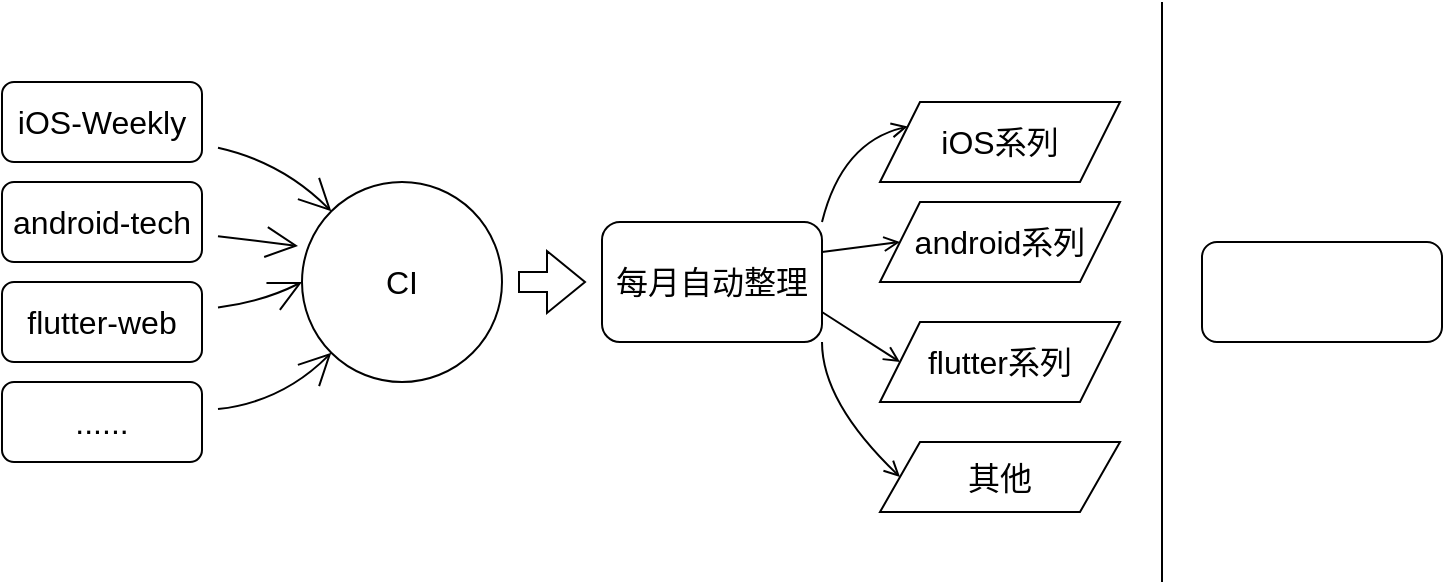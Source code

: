 <mxfile version="20.7.4" type="github"><diagram id="8Ll88vAG64B_30g3c1Fw" name="第 1 页"><mxGraphModel dx="1434" dy="736" grid="1" gridSize="10" guides="1" tooltips="1" connect="1" arrows="1" fold="1" page="1" pageScale="1" pageWidth="1200" pageHeight="600" math="0" shadow="0"><root><mxCell id="0"/><mxCell id="1" parent="0"/><mxCell id="mm5lNdN80OMC59J0B6N4-8" style="edgeStyle=none;curved=1;rounded=0;orthogonalLoop=1;jettySize=auto;html=1;entryX=0;entryY=0;entryDx=0;entryDy=0;fontSize=12;endArrow=open;startSize=14;endSize=14;sourcePerimeterSpacing=8;targetPerimeterSpacing=8;" edge="1" parent="1" source="mm5lNdN80OMC59J0B6N4-1" target="mm5lNdN80OMC59J0B6N4-4"><mxGeometry relative="1" as="geometry"><Array as="points"><mxPoint x="390" y="180"/></Array></mxGeometry></mxCell><mxCell id="mm5lNdN80OMC59J0B6N4-1" value="iOS-Weekly" style="rounded=1;whiteSpace=wrap;html=1;fontSize=16;" vertex="1" parent="1"><mxGeometry x="250" y="140" width="100" height="40" as="geometry"/></mxCell><mxCell id="mm5lNdN80OMC59J0B6N4-9" style="edgeStyle=none;curved=1;rounded=0;orthogonalLoop=1;jettySize=auto;html=1;entryX=-0.02;entryY=0.32;entryDx=0;entryDy=0;entryPerimeter=0;fontSize=12;endArrow=open;startSize=14;endSize=14;sourcePerimeterSpacing=8;targetPerimeterSpacing=8;" edge="1" parent="1" source="mm5lNdN80OMC59J0B6N4-2" target="mm5lNdN80OMC59J0B6N4-4"><mxGeometry relative="1" as="geometry"/></mxCell><mxCell id="mm5lNdN80OMC59J0B6N4-2" value="android-tech" style="rounded=1;whiteSpace=wrap;html=1;fontSize=16;" vertex="1" parent="1"><mxGeometry x="250" y="190" width="100" height="40" as="geometry"/></mxCell><mxCell id="mm5lNdN80OMC59J0B6N4-10" style="edgeStyle=none;curved=1;rounded=0;orthogonalLoop=1;jettySize=auto;html=1;entryX=0;entryY=0.5;entryDx=0;entryDy=0;fontSize=12;endArrow=open;startSize=14;endSize=14;sourcePerimeterSpacing=8;targetPerimeterSpacing=8;" edge="1" parent="1" source="mm5lNdN80OMC59J0B6N4-3" target="mm5lNdN80OMC59J0B6N4-4"><mxGeometry relative="1" as="geometry"><Array as="points"><mxPoint x="380" y="250"/></Array></mxGeometry></mxCell><mxCell id="mm5lNdN80OMC59J0B6N4-3" value="flutter-web" style="rounded=1;whiteSpace=wrap;html=1;fontSize=16;" vertex="1" parent="1"><mxGeometry x="250" y="240" width="100" height="40" as="geometry"/></mxCell><mxCell id="mm5lNdN80OMC59J0B6N4-18" value="" style="edgeStyle=none;curved=1;rounded=0;orthogonalLoop=1;jettySize=auto;html=1;fontSize=12;endArrow=open;sourcePerimeterSpacing=8;targetPerimeterSpacing=8;shape=flexArrow;" edge="1" parent="1" source="mm5lNdN80OMC59J0B6N4-4" target="mm5lNdN80OMC59J0B6N4-12"><mxGeometry relative="1" as="geometry"/></mxCell><mxCell id="mm5lNdN80OMC59J0B6N4-4" value="CI" style="ellipse;whiteSpace=wrap;html=1;aspect=fixed;fontSize=16;" vertex="1" parent="1"><mxGeometry x="400" y="190" width="100" height="100" as="geometry"/></mxCell><mxCell id="mm5lNdN80OMC59J0B6N4-11" style="edgeStyle=none;curved=1;rounded=0;orthogonalLoop=1;jettySize=auto;html=1;entryX=0;entryY=1;entryDx=0;entryDy=0;fontSize=12;endArrow=open;startSize=14;endSize=14;sourcePerimeterSpacing=8;targetPerimeterSpacing=8;" edge="1" parent="1" source="mm5lNdN80OMC59J0B6N4-5" target="mm5lNdN80OMC59J0B6N4-4"><mxGeometry relative="1" as="geometry"><Array as="points"><mxPoint x="390" y="300"/></Array></mxGeometry></mxCell><mxCell id="mm5lNdN80OMC59J0B6N4-5" value="......" style="rounded=1;whiteSpace=wrap;html=1;fontSize=16;" vertex="1" parent="1"><mxGeometry x="250" y="290" width="100" height="40" as="geometry"/></mxCell><mxCell id="mm5lNdN80OMC59J0B6N4-19" style="edgeStyle=none;curved=1;rounded=0;orthogonalLoop=1;jettySize=auto;html=1;entryX=0;entryY=0.25;entryDx=0;entryDy=0;fontSize=12;endArrow=open;sourcePerimeterSpacing=8;targetPerimeterSpacing=8;exitX=1;exitY=0;exitDx=0;exitDy=0;" edge="1" parent="1" source="mm5lNdN80OMC59J0B6N4-12" target="mm5lNdN80OMC59J0B6N4-14"><mxGeometry relative="1" as="geometry"><Array as="points"><mxPoint x="670" y="170"/></Array></mxGeometry></mxCell><mxCell id="mm5lNdN80OMC59J0B6N4-20" style="edgeStyle=none;curved=1;rounded=0;orthogonalLoop=1;jettySize=auto;html=1;entryX=0;entryY=0.5;entryDx=0;entryDy=0;fontSize=12;endArrow=open;sourcePerimeterSpacing=8;targetPerimeterSpacing=8;exitX=1;exitY=0.25;exitDx=0;exitDy=0;" edge="1" parent="1" source="mm5lNdN80OMC59J0B6N4-12" target="mm5lNdN80OMC59J0B6N4-15"><mxGeometry relative="1" as="geometry"/></mxCell><mxCell id="mm5lNdN80OMC59J0B6N4-21" style="edgeStyle=none;curved=1;rounded=0;orthogonalLoop=1;jettySize=auto;html=1;entryX=0;entryY=0.5;entryDx=0;entryDy=0;fontSize=12;endArrow=open;sourcePerimeterSpacing=8;targetPerimeterSpacing=8;exitX=1;exitY=0.75;exitDx=0;exitDy=0;" edge="1" parent="1" source="mm5lNdN80OMC59J0B6N4-12" target="mm5lNdN80OMC59J0B6N4-16"><mxGeometry relative="1" as="geometry"><mxPoint x="660" y="240" as="sourcePoint"/></mxGeometry></mxCell><mxCell id="mm5lNdN80OMC59J0B6N4-22" style="edgeStyle=none;curved=1;rounded=0;orthogonalLoop=1;jettySize=auto;html=1;entryX=0;entryY=0.5;entryDx=0;entryDy=0;fontSize=12;endArrow=open;sourcePerimeterSpacing=8;targetPerimeterSpacing=8;exitX=1;exitY=1;exitDx=0;exitDy=0;" edge="1" parent="1" source="mm5lNdN80OMC59J0B6N4-12" target="mm5lNdN80OMC59J0B6N4-17"><mxGeometry relative="1" as="geometry"><Array as="points"><mxPoint x="660" y="300"/></Array></mxGeometry></mxCell><mxCell id="mm5lNdN80OMC59J0B6N4-12" value="每月自动整理" style="rounded=1;whiteSpace=wrap;html=1;fontSize=16;" vertex="1" parent="1"><mxGeometry x="550" y="210" width="110" height="60" as="geometry"/></mxCell><mxCell id="mm5lNdN80OMC59J0B6N4-14" value="iOS系列" style="shape=parallelogram;perimeter=parallelogramPerimeter;whiteSpace=wrap;html=1;fixedSize=1;fontSize=16;" vertex="1" parent="1"><mxGeometry x="689" y="150" width="120" height="40" as="geometry"/></mxCell><mxCell id="mm5lNdN80OMC59J0B6N4-15" value="android系列" style="shape=parallelogram;perimeter=parallelogramPerimeter;whiteSpace=wrap;html=1;fixedSize=1;fontSize=16;" vertex="1" parent="1"><mxGeometry x="689" y="200" width="120" height="40" as="geometry"/></mxCell><mxCell id="mm5lNdN80OMC59J0B6N4-16" value="flutter系列" style="shape=parallelogram;perimeter=parallelogramPerimeter;whiteSpace=wrap;html=1;fixedSize=1;fontSize=16;" vertex="1" parent="1"><mxGeometry x="689" y="260" width="120" height="40" as="geometry"/></mxCell><mxCell id="mm5lNdN80OMC59J0B6N4-17" value="其他" style="shape=parallelogram;perimeter=parallelogramPerimeter;whiteSpace=wrap;html=1;fixedSize=1;fontSize=16;" vertex="1" parent="1"><mxGeometry x="689" y="320" width="120" height="35" as="geometry"/></mxCell><mxCell id="mm5lNdN80OMC59J0B6N4-23" value="" style="endArrow=none;html=1;rounded=0;fontSize=12;sourcePerimeterSpacing=8;targetPerimeterSpacing=8;curved=1;" edge="1" parent="1"><mxGeometry width="50" height="50" relative="1" as="geometry"><mxPoint x="830" y="390" as="sourcePoint"/><mxPoint x="830" y="100" as="targetPoint"/></mxGeometry></mxCell><mxCell id="mm5lNdN80OMC59J0B6N4-24" value="" style="rounded=1;whiteSpace=wrap;html=1;fontSize=16;" vertex="1" parent="1"><mxGeometry x="850" y="220" width="120" height="50" as="geometry"/></mxCell></root></mxGraphModel></diagram></mxfile>